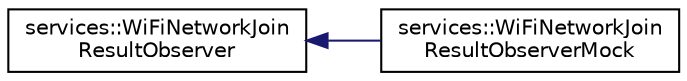 digraph "Graphical Class Hierarchy"
{
 // INTERACTIVE_SVG=YES
  edge [fontname="Helvetica",fontsize="10",labelfontname="Helvetica",labelfontsize="10"];
  node [fontname="Helvetica",fontsize="10",shape=record];
  rankdir="LR";
  Node0 [label="services::WiFiNetworkJoin\lResultObserver",height=0.2,width=0.4,color="black", fillcolor="white", style="filled",URL="$d7/d3f/classservices_1_1_wi_fi_network_join_result_observer.html"];
  Node0 -> Node1 [dir="back",color="midnightblue",fontsize="10",style="solid",fontname="Helvetica"];
  Node1 [label="services::WiFiNetworkJoin\lResultObserverMock",height=0.2,width=0.4,color="black", fillcolor="white", style="filled",URL="$dc/dc6/classservices_1_1_wi_fi_network_join_result_observer_mock.html"];
}

